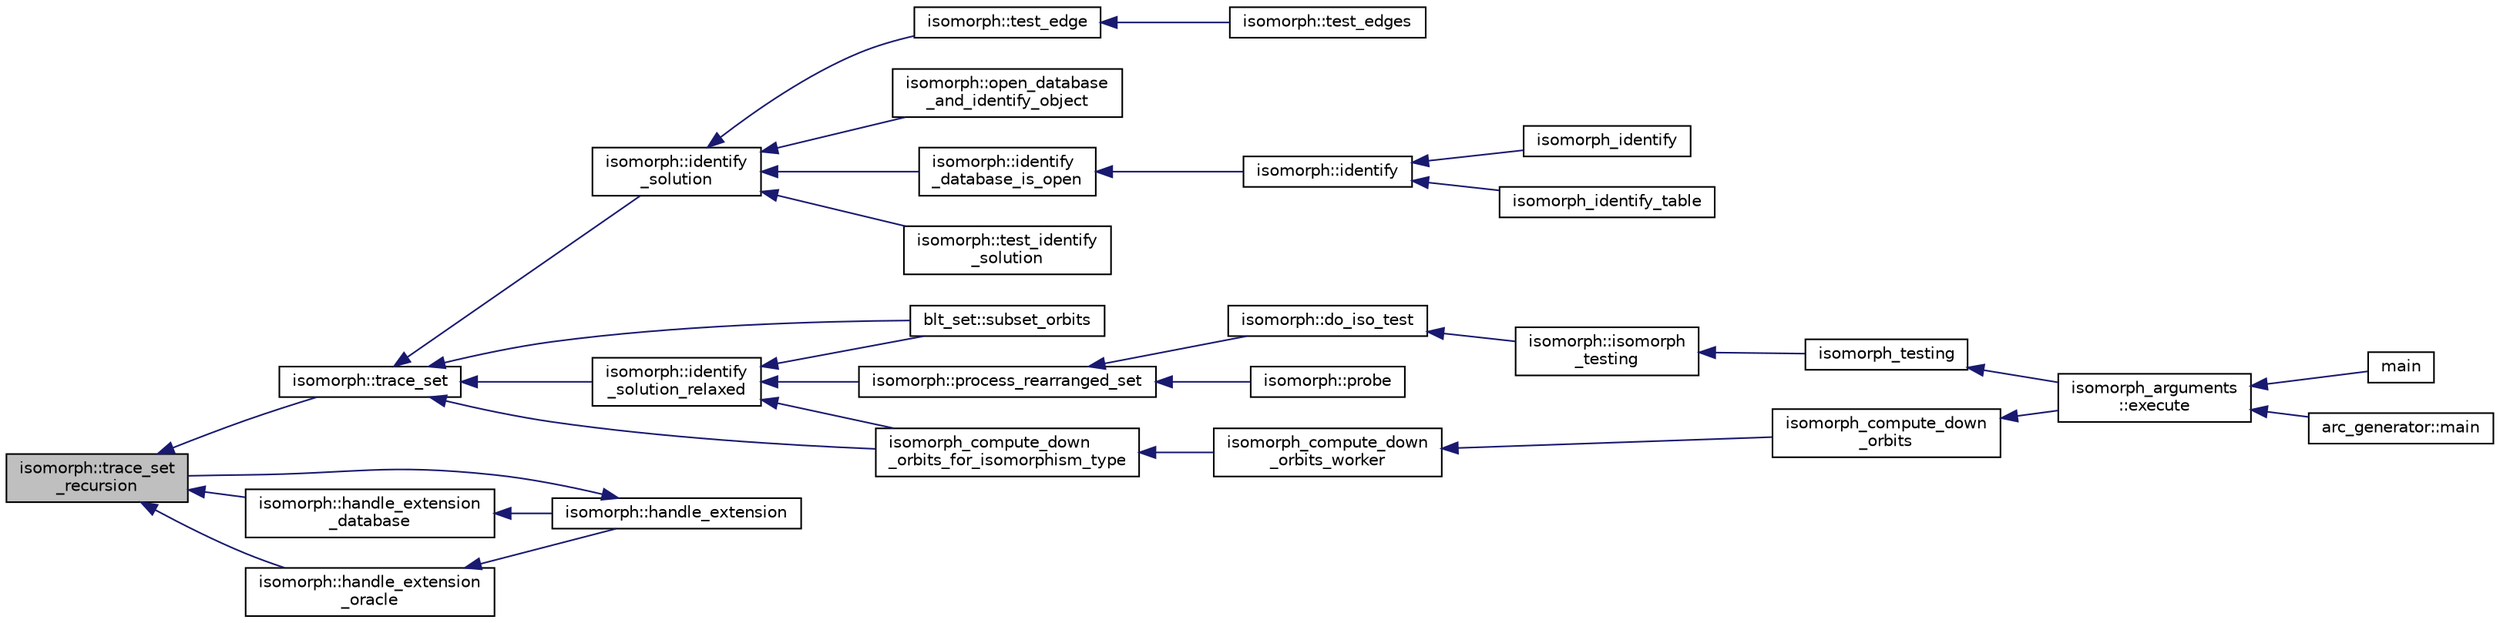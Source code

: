 digraph "isomorph::trace_set_recursion"
{
  edge [fontname="Helvetica",fontsize="10",labelfontname="Helvetica",labelfontsize="10"];
  node [fontname="Helvetica",fontsize="10",shape=record];
  rankdir="LR";
  Node15399 [label="isomorph::trace_set\l_recursion",height=0.2,width=0.4,color="black", fillcolor="grey75", style="filled", fontcolor="black"];
  Node15399 -> Node15400 [dir="back",color="midnightblue",fontsize="10",style="solid",fontname="Helvetica"];
  Node15400 [label="isomorph::trace_set",height=0.2,width=0.4,color="black", fillcolor="white", style="filled",URL="$d3/d5f/classisomorph.html#ab7bbf8af4ad4d1c7bcbbd190ee2ce6a6"];
  Node15400 -> Node15401 [dir="back",color="midnightblue",fontsize="10",style="solid",fontname="Helvetica"];
  Node15401 [label="blt_set::subset_orbits",height=0.2,width=0.4,color="black", fillcolor="white", style="filled",URL="$d1/d3d/classblt__set.html#af8f79fc4346244acfa0e2c2d23c36993"];
  Node15400 -> Node15402 [dir="back",color="midnightblue",fontsize="10",style="solid",fontname="Helvetica"];
  Node15402 [label="isomorph_compute_down\l_orbits_for_isomorphism_type",height=0.2,width=0.4,color="black", fillcolor="white", style="filled",URL="$d4/d7e/isomorph__global_8_c.html#a13519b3a5d3b5ceb26b4bec6736b0086"];
  Node15402 -> Node15403 [dir="back",color="midnightblue",fontsize="10",style="solid",fontname="Helvetica"];
  Node15403 [label="isomorph_compute_down\l_orbits_worker",height=0.2,width=0.4,color="black", fillcolor="white", style="filled",URL="$d4/d7e/isomorph__global_8_c.html#a4edf4a833ce5638a3d58cfae1c702b37"];
  Node15403 -> Node15404 [dir="back",color="midnightblue",fontsize="10",style="solid",fontname="Helvetica"];
  Node15404 [label="isomorph_compute_down\l_orbits",height=0.2,width=0.4,color="black", fillcolor="white", style="filled",URL="$d4/d7e/isomorph__global_8_c.html#a3613cea19158edd30958c4edecd97d53"];
  Node15404 -> Node15405 [dir="back",color="midnightblue",fontsize="10",style="solid",fontname="Helvetica"];
  Node15405 [label="isomorph_arguments\l::execute",height=0.2,width=0.4,color="black", fillcolor="white", style="filled",URL="$d5/de4/classisomorph__arguments.html#aa85e472d14906abdd5672dc66027583e"];
  Node15405 -> Node15406 [dir="back",color="midnightblue",fontsize="10",style="solid",fontname="Helvetica"];
  Node15406 [label="main",height=0.2,width=0.4,color="black", fillcolor="white", style="filled",URL="$d1/d5e/blt__main_8_c.html#a217dbf8b442f20279ea00b898af96f52"];
  Node15405 -> Node15407 [dir="back",color="midnightblue",fontsize="10",style="solid",fontname="Helvetica"];
  Node15407 [label="arc_generator::main",height=0.2,width=0.4,color="black", fillcolor="white", style="filled",URL="$d4/d21/classarc__generator.html#ad80140b51b165dad1fe6ab232be7829a"];
  Node15400 -> Node15408 [dir="back",color="midnightblue",fontsize="10",style="solid",fontname="Helvetica"];
  Node15408 [label="isomorph::identify\l_solution_relaxed",height=0.2,width=0.4,color="black", fillcolor="white", style="filled",URL="$d3/d5f/classisomorph.html#a8c36c61c16700d8e570f71f84a4aabc6"];
  Node15408 -> Node15401 [dir="back",color="midnightblue",fontsize="10",style="solid",fontname="Helvetica"];
  Node15408 -> Node15402 [dir="back",color="midnightblue",fontsize="10",style="solid",fontname="Helvetica"];
  Node15408 -> Node15409 [dir="back",color="midnightblue",fontsize="10",style="solid",fontname="Helvetica"];
  Node15409 [label="isomorph::process_rearranged_set",height=0.2,width=0.4,color="black", fillcolor="white", style="filled",URL="$d3/d5f/classisomorph.html#a7767fd5f1da6dfd7f93810be99ba4ab6"];
  Node15409 -> Node15410 [dir="back",color="midnightblue",fontsize="10",style="solid",fontname="Helvetica"];
  Node15410 [label="isomorph::probe",height=0.2,width=0.4,color="black", fillcolor="white", style="filled",URL="$d3/d5f/classisomorph.html#a9cb6fed7b6ac639d886b117a1f454441"];
  Node15409 -> Node15411 [dir="back",color="midnightblue",fontsize="10",style="solid",fontname="Helvetica"];
  Node15411 [label="isomorph::do_iso_test",height=0.2,width=0.4,color="black", fillcolor="white", style="filled",URL="$d3/d5f/classisomorph.html#a51fc3bf5cc3a99282a489b2df37ee24e"];
  Node15411 -> Node15412 [dir="back",color="midnightblue",fontsize="10",style="solid",fontname="Helvetica"];
  Node15412 [label="isomorph::isomorph\l_testing",height=0.2,width=0.4,color="black", fillcolor="white", style="filled",URL="$d3/d5f/classisomorph.html#ad7945ec94ba0ba16953482edfaa4da6e"];
  Node15412 -> Node15413 [dir="back",color="midnightblue",fontsize="10",style="solid",fontname="Helvetica"];
  Node15413 [label="isomorph_testing",height=0.2,width=0.4,color="black", fillcolor="white", style="filled",URL="$d4/d7e/isomorph__global_8_c.html#a5a73cbe9f89c4727f086482ee2d238f9"];
  Node15413 -> Node15405 [dir="back",color="midnightblue",fontsize="10",style="solid",fontname="Helvetica"];
  Node15400 -> Node15414 [dir="back",color="midnightblue",fontsize="10",style="solid",fontname="Helvetica"];
  Node15414 [label="isomorph::identify\l_solution",height=0.2,width=0.4,color="black", fillcolor="white", style="filled",URL="$d3/d5f/classisomorph.html#abc63d2e561a6209e32c47d8486c9a67e"];
  Node15414 -> Node15415 [dir="back",color="midnightblue",fontsize="10",style="solid",fontname="Helvetica"];
  Node15415 [label="isomorph::test_identify\l_solution",height=0.2,width=0.4,color="black", fillcolor="white", style="filled",URL="$d3/d5f/classisomorph.html#aa2c95f309e3283179e87bbbd83bfdc7d"];
  Node15414 -> Node15416 [dir="back",color="midnightblue",fontsize="10",style="solid",fontname="Helvetica"];
  Node15416 [label="isomorph::test_edge",height=0.2,width=0.4,color="black", fillcolor="white", style="filled",URL="$d3/d5f/classisomorph.html#a591165fa287477b480f5b7081198ba46"];
  Node15416 -> Node15417 [dir="back",color="midnightblue",fontsize="10",style="solid",fontname="Helvetica"];
  Node15417 [label="isomorph::test_edges",height=0.2,width=0.4,color="black", fillcolor="white", style="filled",URL="$d3/d5f/classisomorph.html#ad23507927d8f7698073475d12b2a85bc"];
  Node15414 -> Node15418 [dir="back",color="midnightblue",fontsize="10",style="solid",fontname="Helvetica"];
  Node15418 [label="isomorph::open_database\l_and_identify_object",height=0.2,width=0.4,color="black", fillcolor="white", style="filled",URL="$d3/d5f/classisomorph.html#aa4e387f26f609fc9379d2e01f6cc27d0"];
  Node15414 -> Node15419 [dir="back",color="midnightblue",fontsize="10",style="solid",fontname="Helvetica"];
  Node15419 [label="isomorph::identify\l_database_is_open",height=0.2,width=0.4,color="black", fillcolor="white", style="filled",URL="$d3/d5f/classisomorph.html#a4a5d04d07ac8c2a994fa174f156dea73"];
  Node15419 -> Node15420 [dir="back",color="midnightblue",fontsize="10",style="solid",fontname="Helvetica"];
  Node15420 [label="isomorph::identify",height=0.2,width=0.4,color="black", fillcolor="white", style="filled",URL="$d3/d5f/classisomorph.html#a78ecf843b9f6ca1cfd666e222edd90ae"];
  Node15420 -> Node15421 [dir="back",color="midnightblue",fontsize="10",style="solid",fontname="Helvetica"];
  Node15421 [label="isomorph_identify",height=0.2,width=0.4,color="black", fillcolor="white", style="filled",URL="$d4/d7e/isomorph__global_8_c.html#aa0fe57c73d5668eee10a6022ada7f6a3"];
  Node15420 -> Node15422 [dir="back",color="midnightblue",fontsize="10",style="solid",fontname="Helvetica"];
  Node15422 [label="isomorph_identify_table",height=0.2,width=0.4,color="black", fillcolor="white", style="filled",URL="$d4/d7e/isomorph__global_8_c.html#a9fd19ea945561cf2a6bb5c72dd4b1cb2"];
  Node15399 -> Node15423 [dir="back",color="midnightblue",fontsize="10",style="solid",fontname="Helvetica"];
  Node15423 [label="isomorph::handle_extension\l_database",height=0.2,width=0.4,color="black", fillcolor="white", style="filled",URL="$d3/d5f/classisomorph.html#ad98512c3c74bafd90d4d23cf048ebc2e"];
  Node15423 -> Node15424 [dir="back",color="midnightblue",fontsize="10",style="solid",fontname="Helvetica"];
  Node15424 [label="isomorph::handle_extension",height=0.2,width=0.4,color="black", fillcolor="white", style="filled",URL="$d3/d5f/classisomorph.html#add6e954f5b8fdcbd11c4743afb44531b"];
  Node15424 -> Node15399 [dir="back",color="midnightblue",fontsize="10",style="solid",fontname="Helvetica"];
  Node15399 -> Node15425 [dir="back",color="midnightblue",fontsize="10",style="solid",fontname="Helvetica"];
  Node15425 [label="isomorph::handle_extension\l_oracle",height=0.2,width=0.4,color="black", fillcolor="white", style="filled",URL="$d3/d5f/classisomorph.html#acc99e89e75ae8f8ddf2d5d5160363c6e"];
  Node15425 -> Node15424 [dir="back",color="midnightblue",fontsize="10",style="solid",fontname="Helvetica"];
}
